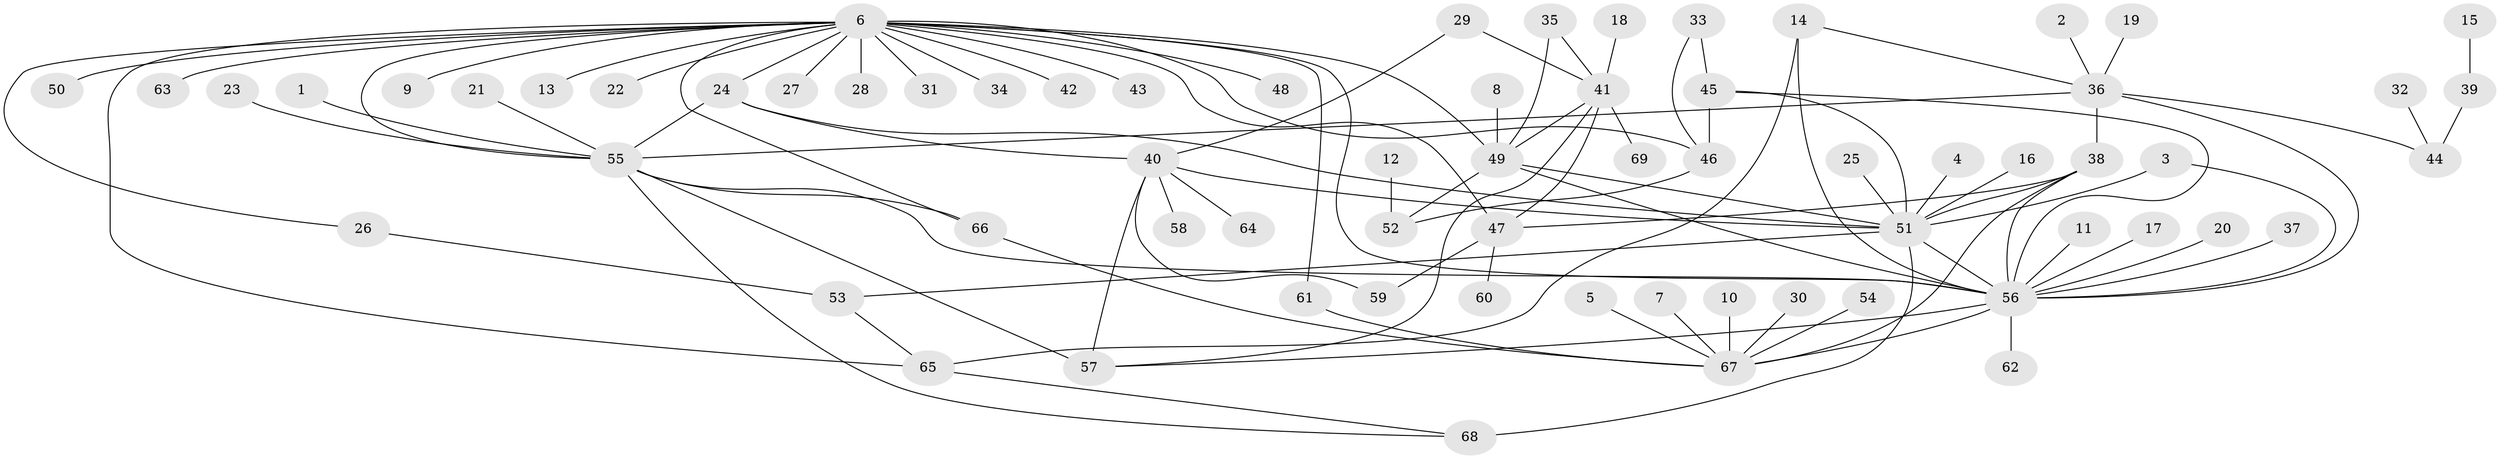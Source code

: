 // original degree distribution, {18: 0.0072992700729927005, 9: 0.0364963503649635, 1: 0.5255474452554745, 7: 0.0072992700729927005, 19: 0.0072992700729927005, 3: 0.11678832116788321, 5: 0.043795620437956206, 15: 0.0072992700729927005, 4: 0.072992700729927, 2: 0.1678832116788321, 10: 0.0072992700729927005}
// Generated by graph-tools (version 1.1) at 2025/26/03/09/25 03:26:01]
// undirected, 69 vertices, 100 edges
graph export_dot {
graph [start="1"]
  node [color=gray90,style=filled];
  1;
  2;
  3;
  4;
  5;
  6;
  7;
  8;
  9;
  10;
  11;
  12;
  13;
  14;
  15;
  16;
  17;
  18;
  19;
  20;
  21;
  22;
  23;
  24;
  25;
  26;
  27;
  28;
  29;
  30;
  31;
  32;
  33;
  34;
  35;
  36;
  37;
  38;
  39;
  40;
  41;
  42;
  43;
  44;
  45;
  46;
  47;
  48;
  49;
  50;
  51;
  52;
  53;
  54;
  55;
  56;
  57;
  58;
  59;
  60;
  61;
  62;
  63;
  64;
  65;
  66;
  67;
  68;
  69;
  1 -- 55 [weight=1.0];
  2 -- 36 [weight=1.0];
  3 -- 51 [weight=1.0];
  3 -- 56 [weight=1.0];
  4 -- 51 [weight=1.0];
  5 -- 67 [weight=1.0];
  6 -- 9 [weight=1.0];
  6 -- 13 [weight=1.0];
  6 -- 22 [weight=1.0];
  6 -- 24 [weight=1.0];
  6 -- 26 [weight=1.0];
  6 -- 27 [weight=1.0];
  6 -- 28 [weight=1.0];
  6 -- 31 [weight=1.0];
  6 -- 34 [weight=1.0];
  6 -- 42 [weight=1.0];
  6 -- 43 [weight=1.0];
  6 -- 46 [weight=2.0];
  6 -- 47 [weight=1.0];
  6 -- 48 [weight=1.0];
  6 -- 49 [weight=1.0];
  6 -- 50 [weight=1.0];
  6 -- 55 [weight=1.0];
  6 -- 56 [weight=1.0];
  6 -- 61 [weight=1.0];
  6 -- 63 [weight=1.0];
  6 -- 65 [weight=1.0];
  6 -- 66 [weight=1.0];
  7 -- 67 [weight=1.0];
  8 -- 49 [weight=1.0];
  10 -- 67 [weight=1.0];
  11 -- 56 [weight=1.0];
  12 -- 52 [weight=1.0];
  14 -- 36 [weight=1.0];
  14 -- 56 [weight=2.0];
  14 -- 65 [weight=1.0];
  15 -- 39 [weight=1.0];
  16 -- 51 [weight=1.0];
  17 -- 56 [weight=1.0];
  18 -- 41 [weight=1.0];
  19 -- 36 [weight=1.0];
  20 -- 56 [weight=1.0];
  21 -- 55 [weight=1.0];
  23 -- 55 [weight=1.0];
  24 -- 40 [weight=1.0];
  24 -- 51 [weight=1.0];
  24 -- 55 [weight=1.0];
  25 -- 51 [weight=1.0];
  26 -- 53 [weight=1.0];
  29 -- 40 [weight=1.0];
  29 -- 41 [weight=1.0];
  30 -- 67 [weight=1.0];
  32 -- 44 [weight=1.0];
  33 -- 45 [weight=1.0];
  33 -- 46 [weight=1.0];
  35 -- 41 [weight=1.0];
  35 -- 49 [weight=1.0];
  36 -- 38 [weight=1.0];
  36 -- 44 [weight=1.0];
  36 -- 55 [weight=1.0];
  36 -- 56 [weight=1.0];
  37 -- 56 [weight=1.0];
  38 -- 47 [weight=1.0];
  38 -- 51 [weight=1.0];
  38 -- 56 [weight=1.0];
  38 -- 67 [weight=1.0];
  39 -- 44 [weight=1.0];
  40 -- 51 [weight=1.0];
  40 -- 57 [weight=2.0];
  40 -- 58 [weight=1.0];
  40 -- 59 [weight=1.0];
  40 -- 64 [weight=1.0];
  41 -- 47 [weight=1.0];
  41 -- 49 [weight=1.0];
  41 -- 57 [weight=1.0];
  41 -- 69 [weight=1.0];
  45 -- 46 [weight=1.0];
  45 -- 51 [weight=1.0];
  45 -- 56 [weight=1.0];
  46 -- 52 [weight=1.0];
  47 -- 59 [weight=2.0];
  47 -- 60 [weight=1.0];
  49 -- 51 [weight=1.0];
  49 -- 52 [weight=1.0];
  49 -- 56 [weight=1.0];
  51 -- 53 [weight=1.0];
  51 -- 56 [weight=1.0];
  51 -- 68 [weight=2.0];
  53 -- 65 [weight=1.0];
  54 -- 67 [weight=1.0];
  55 -- 56 [weight=1.0];
  55 -- 57 [weight=1.0];
  55 -- 66 [weight=1.0];
  55 -- 68 [weight=1.0];
  56 -- 57 [weight=1.0];
  56 -- 62 [weight=1.0];
  56 -- 67 [weight=1.0];
  61 -- 67 [weight=1.0];
  65 -- 68 [weight=1.0];
  66 -- 67 [weight=1.0];
}
